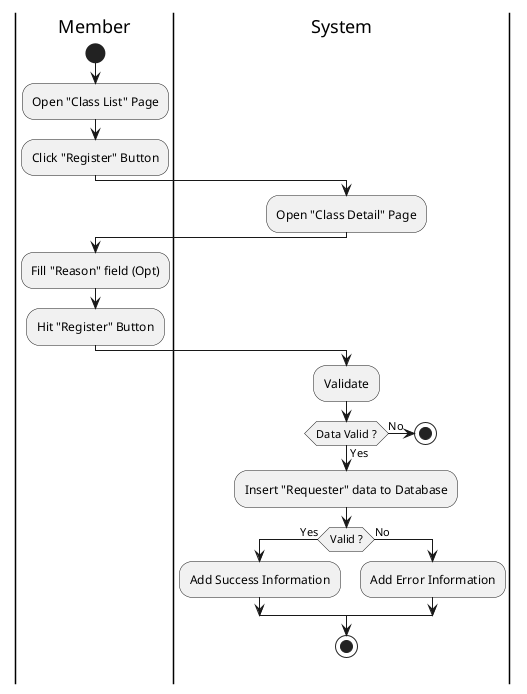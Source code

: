 @startuml RegisterClass

skinparam ConditionEndStyle hline
skinparam Monochrome true
skinparam Shadowing false

|Member|
start
:Open "Class List" Page;
:Click "Register" Button;

|System|
:Open "Class Detail" Page;

|Member|
:Fill "Reason" field (Opt);
:Hit "Register" Button;

|System|
:Validate;

if (Data Valid ?) then (Yes)
    :Insert "Requester" data to Database;

    if (Valid ?) then (Yes)
        :Add Success Information;
    else (No)
        :Add Error Information;
    endif

    stop
else (No)
    stop
endif

@enduml